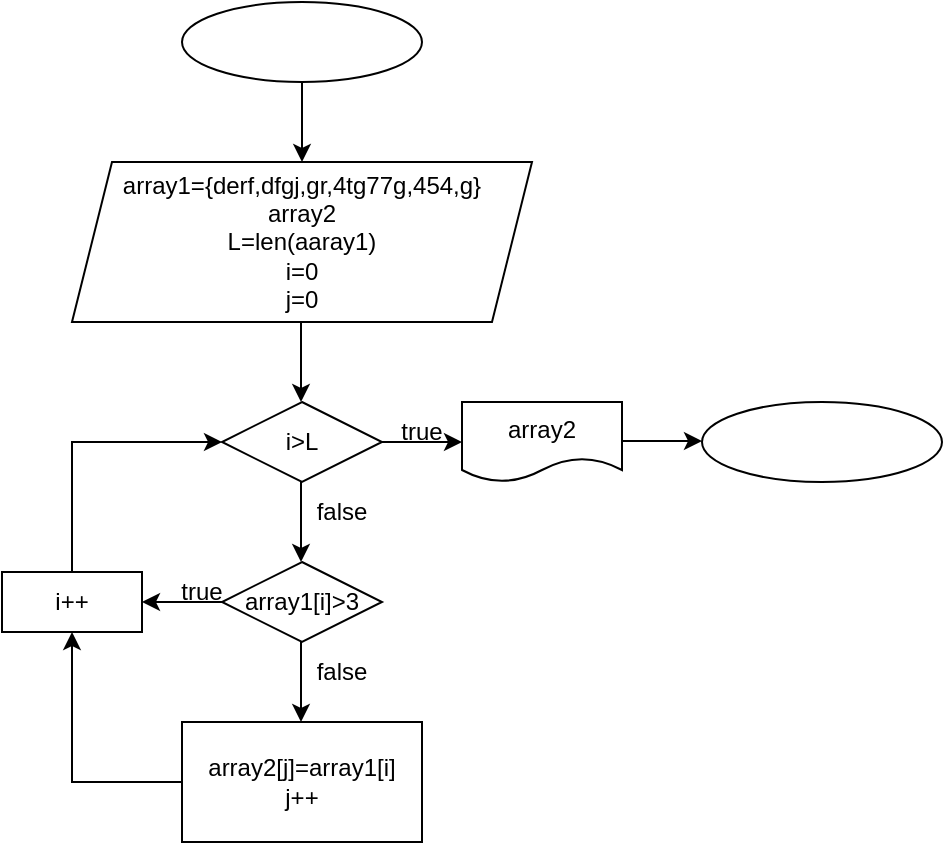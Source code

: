 <mxfile version="20.3.1" type="device"><diagram id="_ID-CROnozQwTPnrpTrG" name="Страница 1"><mxGraphModel dx="1422" dy="762" grid="1" gridSize="10" guides="1" tooltips="1" connect="1" arrows="1" fold="1" page="1" pageScale="1" pageWidth="827" pageHeight="1169" math="0" shadow="0"><root><mxCell id="0"/><mxCell id="1" parent="0"/><mxCell id="ZGZNAOF6nW8qHKDTGPCj-1" value="" style="ellipse;whiteSpace=wrap;html=1;" parent="1" vertex="1"><mxGeometry x="160" y="40" width="120" height="40" as="geometry"/></mxCell><mxCell id="ZGZNAOF6nW8qHKDTGPCj-2" value="array1={derf,dfgj,gr,4tg77g,454,g}&lt;br&gt;array2&lt;br&gt;L=len(aaray1)&lt;br&gt;i=0&lt;br&gt;j=0" style="shape=parallelogram;perimeter=parallelogramPerimeter;whiteSpace=wrap;html=1;fixedSize=1;" parent="1" vertex="1"><mxGeometry x="105" y="120" width="230" height="80" as="geometry"/></mxCell><mxCell id="ZGZNAOF6nW8qHKDTGPCj-3" value="i&amp;gt;L" style="rhombus;whiteSpace=wrap;html=1;" parent="1" vertex="1"><mxGeometry x="180" y="240" width="80" height="40" as="geometry"/></mxCell><mxCell id="ZGZNAOF6nW8qHKDTGPCj-4" value="" style="endArrow=classic;html=1;rounded=0;exitX=0.5;exitY=1;exitDx=0;exitDy=0;" parent="1" source="ZGZNAOF6nW8qHKDTGPCj-1" target="ZGZNAOF6nW8qHKDTGPCj-2" edge="1"><mxGeometry width="50" height="50" relative="1" as="geometry"><mxPoint x="390" y="390" as="sourcePoint"/><mxPoint x="440" y="340" as="targetPoint"/></mxGeometry></mxCell><mxCell id="ZGZNAOF6nW8qHKDTGPCj-5" value="" style="endArrow=classic;html=1;rounded=0;exitX=0.5;exitY=1;exitDx=0;exitDy=0;" parent="1" edge="1"><mxGeometry width="50" height="50" relative="1" as="geometry"><mxPoint x="219.5" y="200" as="sourcePoint"/><mxPoint x="219.5" y="240" as="targetPoint"/></mxGeometry></mxCell><mxCell id="ZGZNAOF6nW8qHKDTGPCj-6" value="" style="endArrow=classic;html=1;rounded=0;exitX=0.5;exitY=1;exitDx=0;exitDy=0;" parent="1" edge="1"><mxGeometry width="50" height="50" relative="1" as="geometry"><mxPoint x="219.5" y="280" as="sourcePoint"/><mxPoint x="219.5" y="320" as="targetPoint"/></mxGeometry></mxCell><mxCell id="ZGZNAOF6nW8qHKDTGPCj-7" value="" style="endArrow=classic;html=1;rounded=0;exitX=0.5;exitY=1;exitDx=0;exitDy=0;" parent="1" edge="1"><mxGeometry width="50" height="50" relative="1" as="geometry"><mxPoint x="260" y="260" as="sourcePoint"/><mxPoint x="300" y="260" as="targetPoint"/></mxGeometry></mxCell><mxCell id="ZGZNAOF6nW8qHKDTGPCj-8" value="array1[i]&amp;gt;3" style="rhombus;whiteSpace=wrap;html=1;" parent="1" vertex="1"><mxGeometry x="180" y="320" width="80" height="40" as="geometry"/></mxCell><mxCell id="ZGZNAOF6nW8qHKDTGPCj-9" value="i++" style="rounded=0;whiteSpace=wrap;html=1;" parent="1" vertex="1"><mxGeometry x="70" y="325" width="70" height="30" as="geometry"/></mxCell><mxCell id="ZGZNAOF6nW8qHKDTGPCj-10" value="" style="endArrow=classic;html=1;rounded=0;entryX=1;entryY=0.5;entryDx=0;entryDy=0;exitX=0;exitY=0.5;exitDx=0;exitDy=0;" parent="1" source="ZGZNAOF6nW8qHKDTGPCj-8" target="ZGZNAOF6nW8qHKDTGPCj-9" edge="1"><mxGeometry width="50" height="50" relative="1" as="geometry"><mxPoint x="190" y="430" as="sourcePoint"/><mxPoint x="179" y="406" as="targetPoint"/></mxGeometry></mxCell><mxCell id="ZGZNAOF6nW8qHKDTGPCj-11" value="" style="endArrow=classic;html=1;rounded=0;entryX=0;entryY=0.5;entryDx=0;entryDy=0;exitX=0.5;exitY=0;exitDx=0;exitDy=0;" parent="1" source="ZGZNAOF6nW8qHKDTGPCj-9" target="ZGZNAOF6nW8qHKDTGPCj-3" edge="1"><mxGeometry width="50" height="50" relative="1" as="geometry"><mxPoint x="105" y="320" as="sourcePoint"/><mxPoint x="155" y="295" as="targetPoint"/><Array as="points"><mxPoint x="105" y="260"/></Array></mxGeometry></mxCell><mxCell id="ZGZNAOF6nW8qHKDTGPCj-12" value="true" style="text;html=1;strokeColor=none;fillColor=none;align=center;verticalAlign=middle;whiteSpace=wrap;rounded=0;" parent="1" vertex="1"><mxGeometry x="140" y="320" width="60" height="30" as="geometry"/></mxCell><mxCell id="ZGZNAOF6nW8qHKDTGPCj-15" value="array2[j]=array1[i]&lt;br&gt;j++" style="rounded=0;whiteSpace=wrap;html=1;" parent="1" vertex="1"><mxGeometry x="160" y="400" width="120" height="60" as="geometry"/></mxCell><mxCell id="ZGZNAOF6nW8qHKDTGPCj-16" value="" style="endArrow=classic;html=1;rounded=0;exitX=0.5;exitY=1;exitDx=0;exitDy=0;" parent="1" edge="1"><mxGeometry width="50" height="50" relative="1" as="geometry"><mxPoint x="219.5" y="360" as="sourcePoint"/><mxPoint x="219.5" y="400" as="targetPoint"/></mxGeometry></mxCell><mxCell id="ZGZNAOF6nW8qHKDTGPCj-17" value="" style="endArrow=classic;html=1;rounded=0;exitX=0;exitY=0.5;exitDx=0;exitDy=0;entryX=0.5;entryY=1;entryDx=0;entryDy=0;" parent="1" source="ZGZNAOF6nW8qHKDTGPCj-15" target="ZGZNAOF6nW8qHKDTGPCj-9" edge="1"><mxGeometry width="50" height="50" relative="1" as="geometry"><mxPoint x="100" y="400" as="sourcePoint"/><mxPoint x="100" y="440" as="targetPoint"/><Array as="points"><mxPoint x="105" y="430"/></Array></mxGeometry></mxCell><mxCell id="ZGZNAOF6nW8qHKDTGPCj-18" value="false" style="text;html=1;strokeColor=none;fillColor=none;align=center;verticalAlign=middle;whiteSpace=wrap;rounded=0;" parent="1" vertex="1"><mxGeometry x="210" y="360" width="60" height="30" as="geometry"/></mxCell><mxCell id="ZGZNAOF6nW8qHKDTGPCj-19" value="false" style="text;html=1;strokeColor=none;fillColor=none;align=center;verticalAlign=middle;whiteSpace=wrap;rounded=0;" parent="1" vertex="1"><mxGeometry x="210" y="280" width="60" height="30" as="geometry"/></mxCell><mxCell id="ZGZNAOF6nW8qHKDTGPCj-20" value="true" style="text;html=1;strokeColor=none;fillColor=none;align=center;verticalAlign=middle;whiteSpace=wrap;rounded=0;" parent="1" vertex="1"><mxGeometry x="250" y="240" width="60" height="30" as="geometry"/></mxCell><mxCell id="ZGZNAOF6nW8qHKDTGPCj-22" value="array2" style="shape=document;whiteSpace=wrap;html=1;boundedLbl=1;" parent="1" vertex="1"><mxGeometry x="300" y="240" width="80" height="40" as="geometry"/></mxCell><mxCell id="ZGZNAOF6nW8qHKDTGPCj-23" value="" style="ellipse;whiteSpace=wrap;html=1;" parent="1" vertex="1"><mxGeometry x="420" y="240" width="120" height="40" as="geometry"/></mxCell><mxCell id="ZGZNAOF6nW8qHKDTGPCj-24" value="" style="endArrow=classic;html=1;rounded=0;exitX=0.5;exitY=1;exitDx=0;exitDy=0;" parent="1" edge="1"><mxGeometry width="50" height="50" relative="1" as="geometry"><mxPoint x="380" y="259.5" as="sourcePoint"/><mxPoint x="420" y="259.5" as="targetPoint"/></mxGeometry></mxCell></root></mxGraphModel></diagram></mxfile>